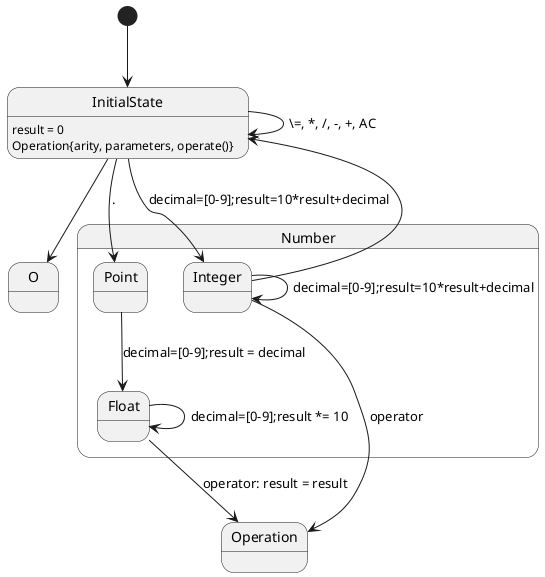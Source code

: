 @startuml
'https://plantuml.com/state-diagram
[*] --> InitialState
InitialState: result = 0
InitialState: Operation{arity, parameters, operate()}
State Number {
  InitialState --> Integer: decimal=[0-9];result=10*result+decimal
  Integer --> Integer: decimal=[0-9];result=10*result+decimal
  Point --> Float: decimal=[0-9];result = decimal
  Float --> Float: decimal=[0-9];result *= 10
  InitialState --> Point: .
}

Integer --> Operation: operator
Integer --> InitialState
Float --> Operation: operator: result = result

InitialState --> InitialState: \=, *, /, -, +, AC
InitialState --> O
@enduml